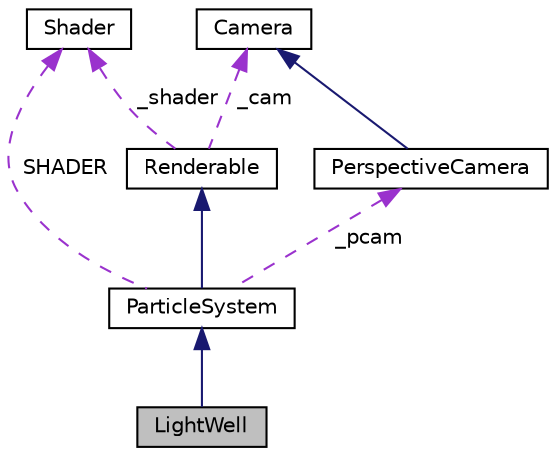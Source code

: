 digraph "LightWell"
{
  edge [fontname="Helvetica",fontsize="10",labelfontname="Helvetica",labelfontsize="10"];
  node [fontname="Helvetica",fontsize="10",shape=record];
  Node1 [label="LightWell",height=0.2,width=0.4,color="black", fillcolor="grey75", style="filled", fontcolor="black"];
  Node2 -> Node1 [dir="back",color="midnightblue",fontsize="10",style="solid",fontname="Helvetica"];
  Node2 [label="ParticleSystem",height=0.2,width=0.4,color="black", fillcolor="white", style="filled",URL="$class_particle_system.html"];
  Node3 -> Node2 [dir="back",color="midnightblue",fontsize="10",style="solid",fontname="Helvetica"];
  Node3 [label="Renderable",height=0.2,width=0.4,color="black", fillcolor="white", style="filled",URL="$class_renderable.html"];
  Node4 -> Node3 [dir="back",color="darkorchid3",fontsize="10",style="dashed",label=" _shader" ,fontname="Helvetica"];
  Node4 [label="Shader",height=0.2,width=0.4,color="black", fillcolor="white", style="filled",URL="$class_shader.html"];
  Node5 -> Node3 [dir="back",color="darkorchid3",fontsize="10",style="dashed",label=" _cam" ,fontname="Helvetica"];
  Node5 [label="Camera",height=0.2,width=0.4,color="black", fillcolor="white", style="filled",URL="$class_camera.html"];
  Node4 -> Node2 [dir="back",color="darkorchid3",fontsize="10",style="dashed",label=" SHADER" ,fontname="Helvetica"];
  Node6 -> Node2 [dir="back",color="darkorchid3",fontsize="10",style="dashed",label=" _pcam" ,fontname="Helvetica"];
  Node6 [label="PerspectiveCamera",height=0.2,width=0.4,color="black", fillcolor="white", style="filled",URL="$class_perspective_camera.html"];
  Node5 -> Node6 [dir="back",color="midnightblue",fontsize="10",style="solid",fontname="Helvetica"];
}
